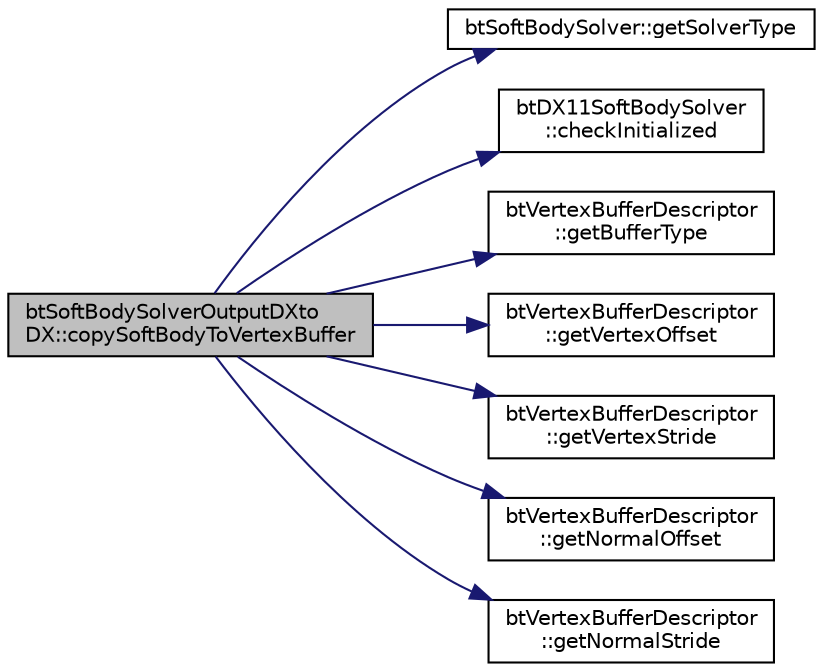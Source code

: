 digraph "btSoftBodySolverOutputDXtoDX::copySoftBodyToVertexBuffer"
{
  edge [fontname="Helvetica",fontsize="10",labelfontname="Helvetica",labelfontsize="10"];
  node [fontname="Helvetica",fontsize="10",shape=record];
  rankdir="LR";
  Node1 [label="btSoftBodySolverOutputDXto\lDX::copySoftBodyToVertexBuffer",height=0.2,width=0.4,color="black", fillcolor="grey75", style="filled", fontcolor="black"];
  Node1 -> Node2 [color="midnightblue",fontsize="10",style="solid",fontname="Helvetica"];
  Node2 [label="btSoftBodySolver::getSolverType",height=0.2,width=0.4,color="black", fillcolor="white", style="filled",URL="$classbt_soft_body_solver.html#aa08308ddb8e4661ab3c3e23cf3da647c"];
  Node1 -> Node3 [color="midnightblue",fontsize="10",style="solid",fontname="Helvetica"];
  Node3 [label="btDX11SoftBodySolver\l::checkInitialized",height=0.2,width=0.4,color="black", fillcolor="white", style="filled",URL="$classbt_d_x11_soft_body_solver.html#a22b92962365db3adc0086eaac84dde9f"];
  Node1 -> Node4 [color="midnightblue",fontsize="10",style="solid",fontname="Helvetica"];
  Node4 [label="btVertexBufferDescriptor\l::getBufferType",height=0.2,width=0.4,color="black", fillcolor="white", style="filled",URL="$classbt_vertex_buffer_descriptor.html#a1744d7c3b3452f130a215927d63ab130"];
  Node1 -> Node5 [color="midnightblue",fontsize="10",style="solid",fontname="Helvetica"];
  Node5 [label="btVertexBufferDescriptor\l::getVertexOffset",height=0.2,width=0.4,color="black", fillcolor="white", style="filled",URL="$classbt_vertex_buffer_descriptor.html#a749bfad238d3bb347c7da3c1bf04c7f6"];
  Node1 -> Node6 [color="midnightblue",fontsize="10",style="solid",fontname="Helvetica"];
  Node6 [label="btVertexBufferDescriptor\l::getVertexStride",height=0.2,width=0.4,color="black", fillcolor="white", style="filled",URL="$classbt_vertex_buffer_descriptor.html#a6093d2bbd73fc9e11b0d32d845ff110b"];
  Node1 -> Node7 [color="midnightblue",fontsize="10",style="solid",fontname="Helvetica"];
  Node7 [label="btVertexBufferDescriptor\l::getNormalOffset",height=0.2,width=0.4,color="black", fillcolor="white", style="filled",URL="$classbt_vertex_buffer_descriptor.html#a389b4c4935fcefeb56397047db42c998"];
  Node1 -> Node8 [color="midnightblue",fontsize="10",style="solid",fontname="Helvetica"];
  Node8 [label="btVertexBufferDescriptor\l::getNormalStride",height=0.2,width=0.4,color="black", fillcolor="white", style="filled",URL="$classbt_vertex_buffer_descriptor.html#ac0570d477b3d4b17df642c03956474e2"];
}
